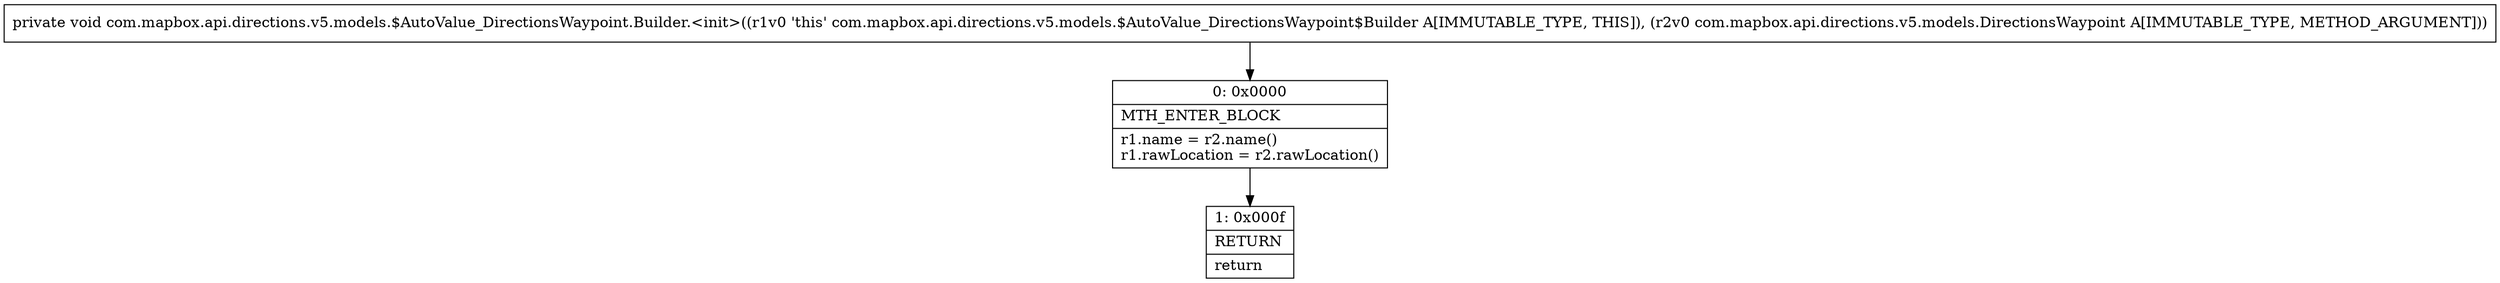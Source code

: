 digraph "CFG forcom.mapbox.api.directions.v5.models.$AutoValue_DirectionsWaypoint.Builder.\<init\>(Lcom\/mapbox\/api\/directions\/v5\/models\/DirectionsWaypoint;)V" {
Node_0 [shape=record,label="{0\:\ 0x0000|MTH_ENTER_BLOCK\l|r1.name = r2.name()\lr1.rawLocation = r2.rawLocation()\l}"];
Node_1 [shape=record,label="{1\:\ 0x000f|RETURN\l|return\l}"];
MethodNode[shape=record,label="{private void com.mapbox.api.directions.v5.models.$AutoValue_DirectionsWaypoint.Builder.\<init\>((r1v0 'this' com.mapbox.api.directions.v5.models.$AutoValue_DirectionsWaypoint$Builder A[IMMUTABLE_TYPE, THIS]), (r2v0 com.mapbox.api.directions.v5.models.DirectionsWaypoint A[IMMUTABLE_TYPE, METHOD_ARGUMENT])) }"];
MethodNode -> Node_0;
Node_0 -> Node_1;
}

